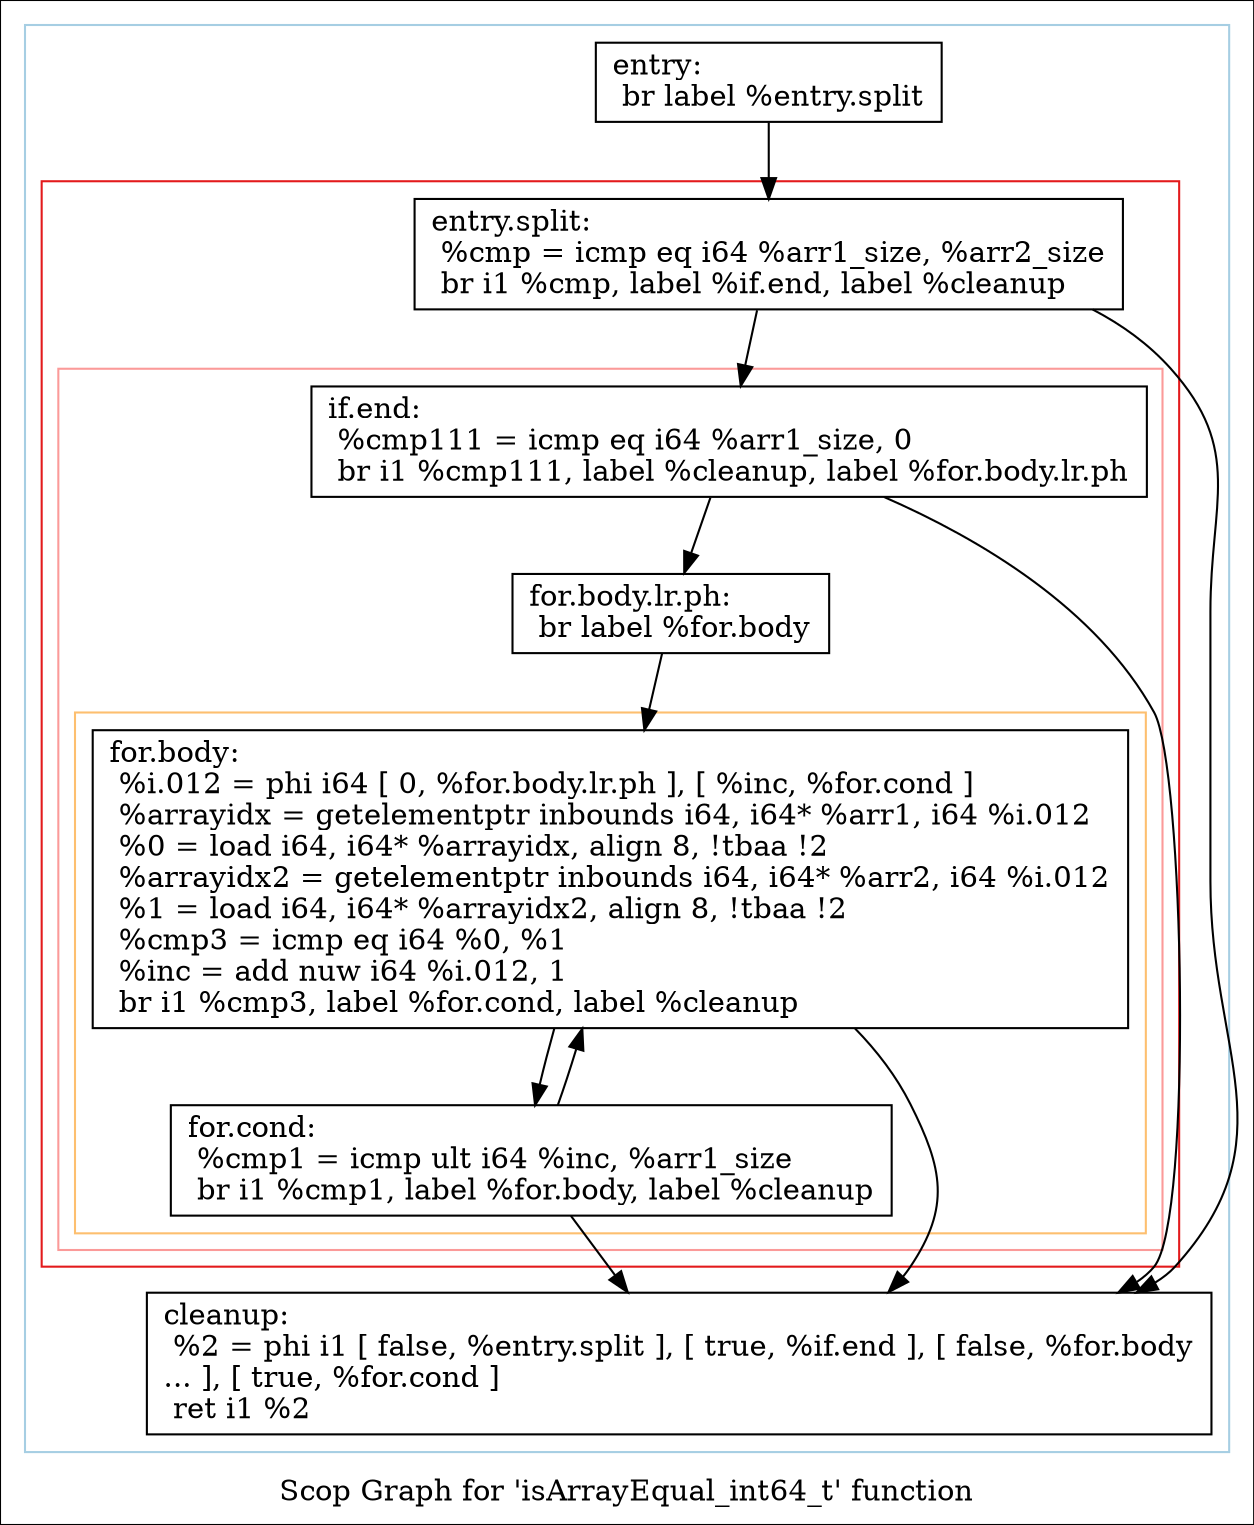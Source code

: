 digraph "Scop Graph for 'isArrayEqual_int64_t' function" {
	label="Scop Graph for 'isArrayEqual_int64_t' function";

	Node0xd029510 [shape=record,label="{entry:\l  br label %entry.split\l}"];
	Node0xd029510 -> Node0xd029530;
	Node0xd029530 [shape=record,label="{entry.split:                                      \l  %cmp = icmp eq i64 %arr1_size, %arr2_size\l  br i1 %cmp, label %if.end, label %cleanup\l}"];
	Node0xd029530 -> Node0xd02c780;
	Node0xd029530 -> Node0xd03ca50;
	Node0xd02c780 [shape=record,label="{if.end:                                           \l  %cmp111 = icmp eq i64 %arr1_size, 0\l  br i1 %cmp111, label %cleanup, label %for.body.lr.ph\l}"];
	Node0xd02c780 -> Node0xd03ca50;
	Node0xd02c780 -> Node0xd0483c0;
	Node0xd03ca50 [shape=record,label="{cleanup:                                          \l  %2 = phi i1 [ false, %entry.split ], [ true, %if.end ], [ false, %for.body\l... ], [ true, %for.cond ]\l  ret i1 %2\l}"];
	Node0xd0483c0 [shape=record,label="{for.body.lr.ph:                                   \l  br label %for.body\l}"];
	Node0xd0483c0 -> Node0xd03cae0;
	Node0xd03cae0 [shape=record,label="{for.body:                                         \l  %i.012 = phi i64 [ 0, %for.body.lr.ph ], [ %inc, %for.cond ]\l  %arrayidx = getelementptr inbounds i64, i64* %arr1, i64 %i.012\l  %0 = load i64, i64* %arrayidx, align 8, !tbaa !2\l  %arrayidx2 = getelementptr inbounds i64, i64* %arr2, i64 %i.012\l  %1 = load i64, i64* %arrayidx2, align 8, !tbaa !2\l  %cmp3 = icmp eq i64 %0, %1\l  %inc = add nuw i64 %i.012, 1\l  br i1 %cmp3, label %for.cond, label %cleanup\l}"];
	Node0xd03cae0 -> Node0xd17aac0;
	Node0xd03cae0 -> Node0xd03ca50;
	Node0xd17aac0 [shape=record,label="{for.cond:                                         \l  %cmp1 = icmp ult i64 %inc, %arr1_size\l  br i1 %cmp1, label %for.body, label %cleanup\l}"];
	Node0xd17aac0 -> Node0xd03cae0[constraint=false];
	Node0xd17aac0 -> Node0xd03ca50;
	colorscheme = "paired12"
        subgraph cluster_0xd177100 {
          label = "";
          style = solid;
          color = 1
          subgraph cluster_0xd02e650 {
            label = "";
            style = solid;
            color = 6
            subgraph cluster_0xd045790 {
              label = "";
              style = solid;
              color = 5
              subgraph cluster_0xd045710 {
                label = "";
                style = solid;
                color = 7
                Node0xd03cae0;
                Node0xd17aac0;
              }
              Node0xd02c780;
              Node0xd0483c0;
            }
            Node0xd029530;
          }
          Node0xd029510;
          Node0xd03ca50;
        }
}
